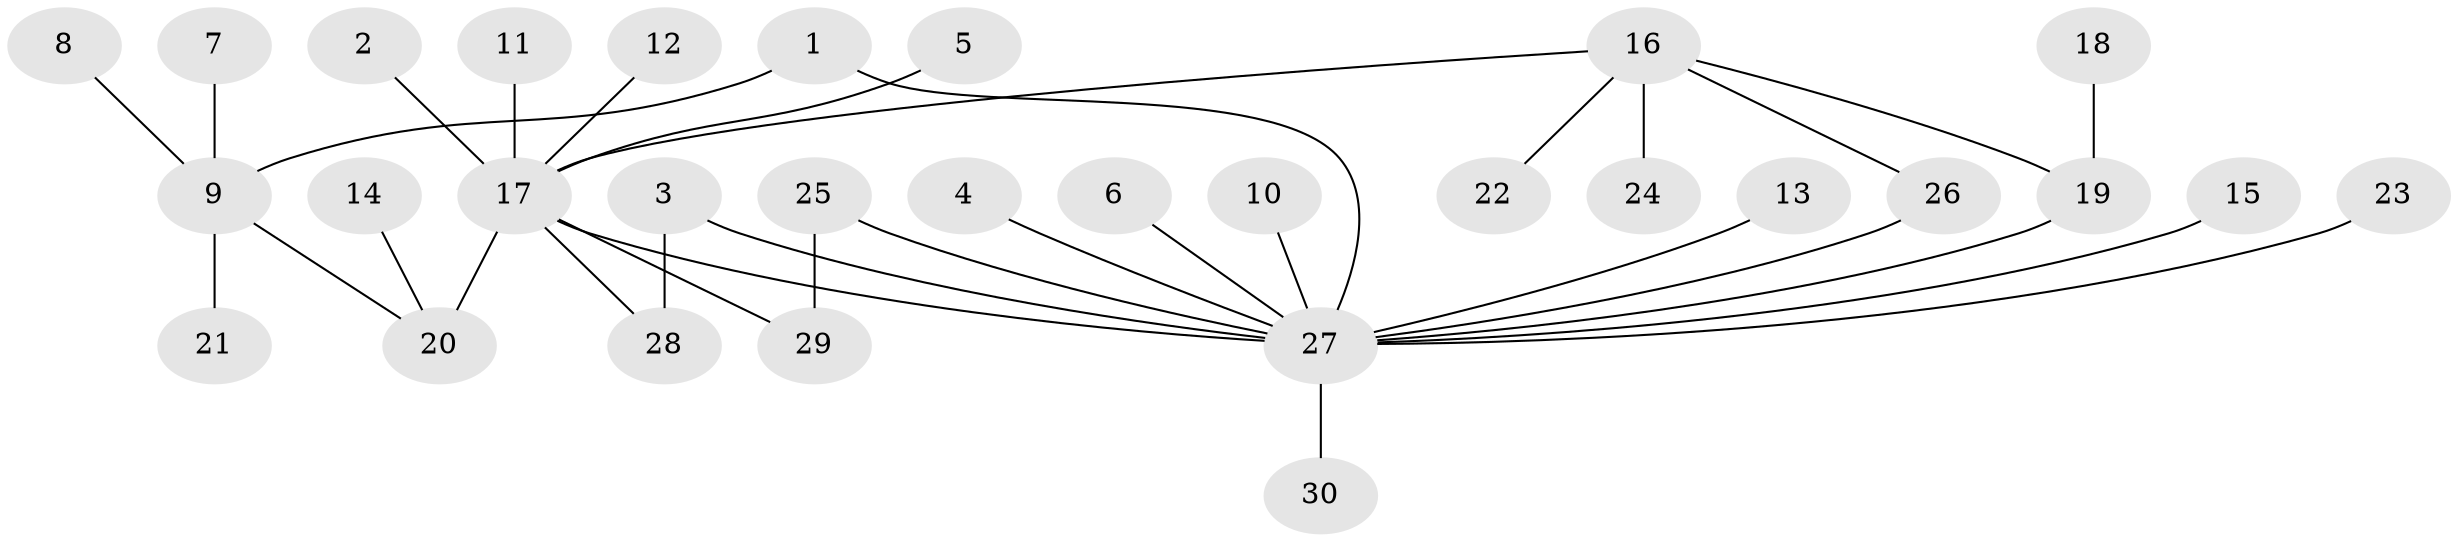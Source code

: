 // original degree distribution, {15: 0.016666666666666666, 12: 0.016666666666666666, 2: 0.18333333333333332, 1: 0.6, 6: 0.03333333333333333, 4: 0.06666666666666667, 3: 0.06666666666666667, 7: 0.016666666666666666}
// Generated by graph-tools (version 1.1) at 2025/49/03/09/25 03:49:54]
// undirected, 30 vertices, 34 edges
graph export_dot {
graph [start="1"]
  node [color=gray90,style=filled];
  1;
  2;
  3;
  4;
  5;
  6;
  7;
  8;
  9;
  10;
  11;
  12;
  13;
  14;
  15;
  16;
  17;
  18;
  19;
  20;
  21;
  22;
  23;
  24;
  25;
  26;
  27;
  28;
  29;
  30;
  1 -- 9 [weight=1.0];
  1 -- 27 [weight=1.0];
  2 -- 17 [weight=1.0];
  3 -- 27 [weight=1.0];
  3 -- 28 [weight=1.0];
  4 -- 27 [weight=1.0];
  5 -- 17 [weight=1.0];
  6 -- 27 [weight=1.0];
  7 -- 9 [weight=1.0];
  8 -- 9 [weight=1.0];
  9 -- 20 [weight=1.0];
  9 -- 21 [weight=1.0];
  10 -- 27 [weight=1.0];
  11 -- 17 [weight=1.0];
  12 -- 17 [weight=1.0];
  13 -- 27 [weight=1.0];
  14 -- 20 [weight=1.0];
  15 -- 27 [weight=1.0];
  16 -- 17 [weight=1.0];
  16 -- 19 [weight=1.0];
  16 -- 22 [weight=1.0];
  16 -- 24 [weight=1.0];
  16 -- 26 [weight=1.0];
  17 -- 20 [weight=2.0];
  17 -- 27 [weight=1.0];
  17 -- 28 [weight=1.0];
  17 -- 29 [weight=1.0];
  18 -- 19 [weight=1.0];
  19 -- 27 [weight=1.0];
  23 -- 27 [weight=1.0];
  25 -- 27 [weight=1.0];
  25 -- 29 [weight=1.0];
  26 -- 27 [weight=1.0];
  27 -- 30 [weight=1.0];
}
